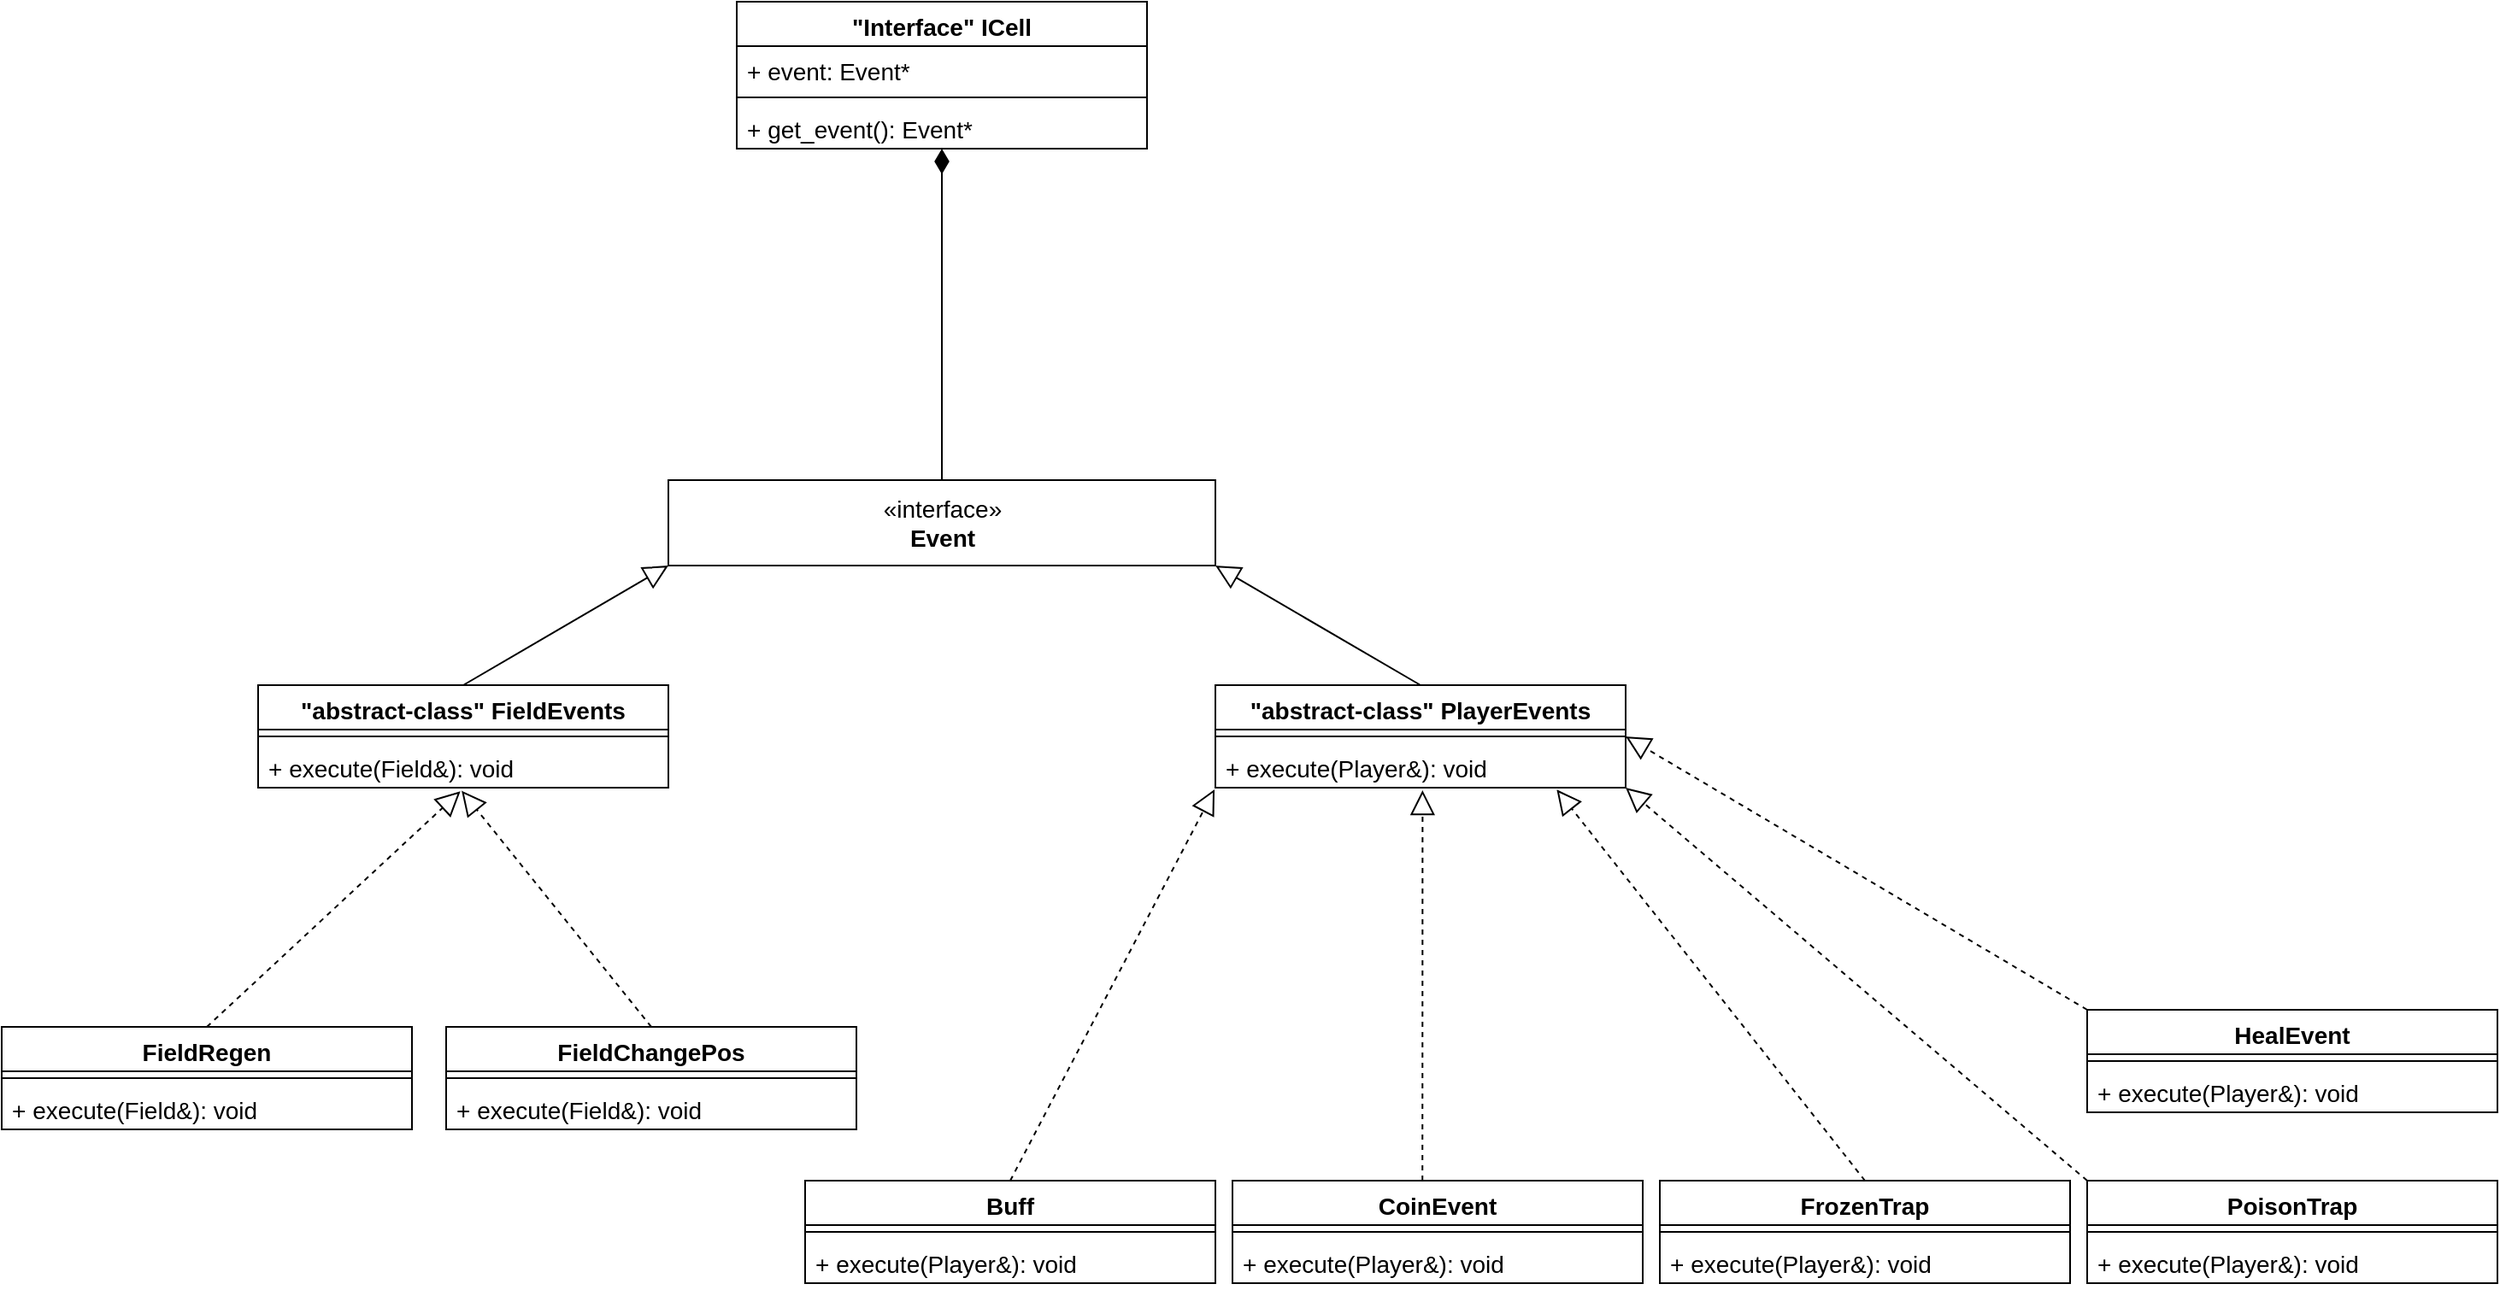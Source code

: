 <mxfile version="20.3.0" type="device"><diagram id="C5RBs43oDa-KdzZeNtuy" name="Page-1"><mxGraphModel dx="2249" dy="2034" grid="1" gridSize="10" guides="1" tooltips="1" connect="1" arrows="1" fold="1" page="1" pageScale="1" pageWidth="827" pageHeight="1169" math="0" shadow="0"><root><mxCell id="WIyWlLk6GJQsqaUBKTNV-0"/><mxCell id="WIyWlLk6GJQsqaUBKTNV-1" parent="WIyWlLk6GJQsqaUBKTNV-0"/><mxCell id="LVOIiAvqGi4wGBOBjNXe-46" value="&quot;abstract-class&quot; PlayerEvents" style="swimlane;fontStyle=1;align=center;verticalAlign=top;childLayout=stackLayout;horizontal=1;startSize=26;horizontalStack=0;resizeParent=1;resizeParentMax=0;resizeLast=0;collapsible=1;marginBottom=0;labelBackgroundColor=none;labelBorderColor=none;fontFamily=Helvetica;fontSize=14;html=0;" parent="WIyWlLk6GJQsqaUBKTNV-1" vertex="1"><mxGeometry x="480" y="120" width="240" height="60" as="geometry"/></mxCell><mxCell id="LVOIiAvqGi4wGBOBjNXe-48" value="" style="line;strokeWidth=1;fillColor=none;align=left;verticalAlign=middle;spacingTop=-1;spacingLeft=3;spacingRight=3;rotatable=0;labelPosition=right;points=[];portConstraint=eastwest;strokeColor=inherit;labelBackgroundColor=none;labelBorderColor=none;fontFamily=Helvetica;fontSize=14;html=0;" parent="LVOIiAvqGi4wGBOBjNXe-46" vertex="1"><mxGeometry y="26" width="240" height="8" as="geometry"/></mxCell><mxCell id="LVOIiAvqGi4wGBOBjNXe-49" value="+ execute(Player&amp;): void" style="text;strokeColor=none;fillColor=none;align=left;verticalAlign=top;spacingLeft=4;spacingRight=4;overflow=hidden;rotatable=0;points=[[0,0.5],[1,0.5]];portConstraint=eastwest;labelBackgroundColor=none;labelBorderColor=none;fontFamily=Helvetica;fontSize=14;html=0;" parent="LVOIiAvqGi4wGBOBjNXe-46" vertex="1"><mxGeometry y="34" width="240" height="26" as="geometry"/></mxCell><mxCell id="LVOIiAvqGi4wGBOBjNXe-77" value="&quot;Interface&quot; ICell" style="swimlane;fontStyle=1;align=center;verticalAlign=top;childLayout=stackLayout;horizontal=1;startSize=26;horizontalStack=0;resizeParent=1;resizeParentMax=0;resizeLast=0;collapsible=1;marginBottom=0;fontSize=14;" parent="WIyWlLk6GJQsqaUBKTNV-1" vertex="1"><mxGeometry x="200" y="-280" width="240" height="86" as="geometry"/></mxCell><mxCell id="LVOIiAvqGi4wGBOBjNXe-78" value="+ event: Event* " style="text;strokeColor=none;fillColor=none;align=left;verticalAlign=top;spacingLeft=4;spacingRight=4;overflow=hidden;rotatable=0;points=[[0,0.5],[1,0.5]];portConstraint=eastwest;fontSize=14;fontFamily=Helvetica;labelBackgroundColor=none;labelBorderColor=none;" parent="LVOIiAvqGi4wGBOBjNXe-77" vertex="1"><mxGeometry y="26" width="240" height="26" as="geometry"/></mxCell><mxCell id="LVOIiAvqGi4wGBOBjNXe-80" value="" style="line;strokeWidth=1;fillColor=none;align=left;verticalAlign=middle;spacingTop=-1;spacingLeft=3;spacingRight=3;rotatable=0;labelPosition=right;points=[];portConstraint=eastwest;strokeColor=inherit;fontSize=14;" parent="LVOIiAvqGi4wGBOBjNXe-77" vertex="1"><mxGeometry y="52" width="240" height="8" as="geometry"/></mxCell><mxCell id="LVOIiAvqGi4wGBOBjNXe-84" value="+ get_event(): Event*" style="text;strokeColor=none;fillColor=none;align=left;verticalAlign=top;spacingLeft=4;spacingRight=4;overflow=hidden;rotatable=0;points=[[0,0.5],[1,0.5]];portConstraint=eastwest;fontSize=14;" parent="LVOIiAvqGi4wGBOBjNXe-77" vertex="1"><mxGeometry y="60" width="240" height="26" as="geometry"/></mxCell><mxCell id="LVOIiAvqGi4wGBOBjNXe-86" value="CoinEvent" style="swimlane;fontStyle=1;align=center;verticalAlign=top;childLayout=stackLayout;horizontal=1;startSize=26;horizontalStack=0;resizeParent=1;resizeParentMax=0;resizeLast=0;collapsible=1;marginBottom=0;fontSize=14;" parent="WIyWlLk6GJQsqaUBKTNV-1" vertex="1"><mxGeometry x="490" y="410" width="240" height="60" as="geometry"/></mxCell><mxCell id="LVOIiAvqGi4wGBOBjNXe-88" value="" style="line;strokeWidth=1;fillColor=none;align=left;verticalAlign=middle;spacingTop=-1;spacingLeft=3;spacingRight=3;rotatable=0;labelPosition=right;points=[];portConstraint=eastwest;strokeColor=inherit;fontSize=14;" parent="LVOIiAvqGi4wGBOBjNXe-86" vertex="1"><mxGeometry y="26" width="240" height="8" as="geometry"/></mxCell><mxCell id="LVOIiAvqGi4wGBOBjNXe-100" value="+ execute(Player&amp;): void" style="text;strokeColor=none;fillColor=none;align=left;verticalAlign=top;spacingLeft=4;spacingRight=4;overflow=hidden;rotatable=0;points=[[0,0.5],[1,0.5]];portConstraint=eastwest;fontSize=14;" parent="LVOIiAvqGi4wGBOBjNXe-86" vertex="1"><mxGeometry y="34" width="240" height="26" as="geometry"/></mxCell><mxCell id="EtEikBUQGjtGXM3FBt7W-5" value="&quot;abstract-class&quot; FieldEvents" style="swimlane;fontStyle=1;align=center;verticalAlign=top;childLayout=stackLayout;horizontal=1;startSize=26;horizontalStack=0;resizeParent=1;resizeParentMax=0;resizeLast=0;collapsible=1;marginBottom=0;labelBackgroundColor=none;labelBorderColor=none;fontFamily=Helvetica;fontSize=14;html=0;" parent="WIyWlLk6GJQsqaUBKTNV-1" vertex="1"><mxGeometry x="-80" y="120" width="240" height="60" as="geometry"/></mxCell><mxCell id="EtEikBUQGjtGXM3FBt7W-6" value="" style="line;strokeWidth=1;fillColor=none;align=left;verticalAlign=middle;spacingTop=-1;spacingLeft=3;spacingRight=3;rotatable=0;labelPosition=right;points=[];portConstraint=eastwest;strokeColor=inherit;labelBackgroundColor=none;labelBorderColor=none;fontFamily=Helvetica;fontSize=14;html=0;" parent="EtEikBUQGjtGXM3FBt7W-5" vertex="1"><mxGeometry y="26" width="240" height="8" as="geometry"/></mxCell><mxCell id="EtEikBUQGjtGXM3FBt7W-7" value="+ execute(Field&amp;): void" style="text;strokeColor=none;fillColor=none;align=left;verticalAlign=top;spacingLeft=4;spacingRight=4;overflow=hidden;rotatable=0;points=[[0,0.5],[1,0.5]];portConstraint=eastwest;labelBackgroundColor=none;labelBorderColor=none;fontFamily=Helvetica;fontSize=14;html=0;" parent="EtEikBUQGjtGXM3FBt7W-5" vertex="1"><mxGeometry y="34" width="240" height="26" as="geometry"/></mxCell><mxCell id="EtEikBUQGjtGXM3FBt7W-12" value="Buff" style="swimlane;fontStyle=1;align=center;verticalAlign=top;childLayout=stackLayout;horizontal=1;startSize=26;horizontalStack=0;resizeParent=1;resizeParentMax=0;resizeLast=0;collapsible=1;marginBottom=0;fontSize=14;" parent="WIyWlLk6GJQsqaUBKTNV-1" vertex="1"><mxGeometry x="240" y="410" width="240" height="60" as="geometry"/></mxCell><mxCell id="EtEikBUQGjtGXM3FBt7W-13" value="" style="line;strokeWidth=1;fillColor=none;align=left;verticalAlign=middle;spacingTop=-1;spacingLeft=3;spacingRight=3;rotatable=0;labelPosition=right;points=[];portConstraint=eastwest;strokeColor=inherit;fontSize=14;" parent="EtEikBUQGjtGXM3FBt7W-12" vertex="1"><mxGeometry y="26" width="240" height="8" as="geometry"/></mxCell><mxCell id="EtEikBUQGjtGXM3FBt7W-14" value="+ execute(Player&amp;): void" style="text;strokeColor=none;fillColor=none;align=left;verticalAlign=top;spacingLeft=4;spacingRight=4;overflow=hidden;rotatable=0;points=[[0,0.5],[1,0.5]];portConstraint=eastwest;fontSize=14;" parent="EtEikBUQGjtGXM3FBt7W-12" vertex="1"><mxGeometry y="34" width="240" height="26" as="geometry"/></mxCell><mxCell id="EtEikBUQGjtGXM3FBt7W-15" value="PoisonTrap" style="swimlane;fontStyle=1;align=center;verticalAlign=top;childLayout=stackLayout;horizontal=1;startSize=26;horizontalStack=0;resizeParent=1;resizeParentMax=0;resizeLast=0;collapsible=1;marginBottom=0;fontSize=14;" parent="WIyWlLk6GJQsqaUBKTNV-1" vertex="1"><mxGeometry x="990" y="410" width="240" height="60" as="geometry"/></mxCell><mxCell id="EtEikBUQGjtGXM3FBt7W-16" value="" style="line;strokeWidth=1;fillColor=none;align=left;verticalAlign=middle;spacingTop=-1;spacingLeft=3;spacingRight=3;rotatable=0;labelPosition=right;points=[];portConstraint=eastwest;strokeColor=inherit;fontSize=14;" parent="EtEikBUQGjtGXM3FBt7W-15" vertex="1"><mxGeometry y="26" width="240" height="8" as="geometry"/></mxCell><mxCell id="EtEikBUQGjtGXM3FBt7W-17" value="+ execute(Player&amp;): void" style="text;strokeColor=none;fillColor=none;align=left;verticalAlign=top;spacingLeft=4;spacingRight=4;overflow=hidden;rotatable=0;points=[[0,0.5],[1,0.5]];portConstraint=eastwest;fontSize=14;" parent="EtEikBUQGjtGXM3FBt7W-15" vertex="1"><mxGeometry y="34" width="240" height="26" as="geometry"/></mxCell><mxCell id="EtEikBUQGjtGXM3FBt7W-18" value="FrozenTrap" style="swimlane;fontStyle=1;align=center;verticalAlign=top;childLayout=stackLayout;horizontal=1;startSize=26;horizontalStack=0;resizeParent=1;resizeParentMax=0;resizeLast=0;collapsible=1;marginBottom=0;fontSize=14;" parent="WIyWlLk6GJQsqaUBKTNV-1" vertex="1"><mxGeometry x="740" y="410" width="240" height="60" as="geometry"/></mxCell><mxCell id="EtEikBUQGjtGXM3FBt7W-19" value="" style="line;strokeWidth=1;fillColor=none;align=left;verticalAlign=middle;spacingTop=-1;spacingLeft=3;spacingRight=3;rotatable=0;labelPosition=right;points=[];portConstraint=eastwest;strokeColor=inherit;fontSize=14;" parent="EtEikBUQGjtGXM3FBt7W-18" vertex="1"><mxGeometry y="26" width="240" height="8" as="geometry"/></mxCell><mxCell id="EtEikBUQGjtGXM3FBt7W-20" value="+ execute(Player&amp;): void" style="text;strokeColor=none;fillColor=none;align=left;verticalAlign=top;spacingLeft=4;spacingRight=4;overflow=hidden;rotatable=0;points=[[0,0.5],[1,0.5]];portConstraint=eastwest;fontSize=14;" parent="EtEikBUQGjtGXM3FBt7W-18" vertex="1"><mxGeometry y="34" width="240" height="26" as="geometry"/></mxCell><mxCell id="EtEikBUQGjtGXM3FBt7W-21" value="FieldRegen" style="swimlane;fontStyle=1;align=center;verticalAlign=top;childLayout=stackLayout;horizontal=1;startSize=26;horizontalStack=0;resizeParent=1;resizeParentMax=0;resizeLast=0;collapsible=1;marginBottom=0;labelBackgroundColor=none;labelBorderColor=none;fontFamily=Helvetica;fontSize=14;html=0;" parent="WIyWlLk6GJQsqaUBKTNV-1" vertex="1"><mxGeometry x="-230" y="320" width="240" height="60" as="geometry"/></mxCell><mxCell id="EtEikBUQGjtGXM3FBt7W-22" value="" style="line;strokeWidth=1;fillColor=none;align=left;verticalAlign=middle;spacingTop=-1;spacingLeft=3;spacingRight=3;rotatable=0;labelPosition=right;points=[];portConstraint=eastwest;strokeColor=inherit;labelBackgroundColor=none;labelBorderColor=none;fontFamily=Helvetica;fontSize=14;html=0;" parent="EtEikBUQGjtGXM3FBt7W-21" vertex="1"><mxGeometry y="26" width="240" height="8" as="geometry"/></mxCell><mxCell id="EtEikBUQGjtGXM3FBt7W-23" value="+ execute(Field&amp;): void" style="text;strokeColor=none;fillColor=none;align=left;verticalAlign=top;spacingLeft=4;spacingRight=4;overflow=hidden;rotatable=0;points=[[0,0.5],[1,0.5]];portConstraint=eastwest;labelBackgroundColor=none;labelBorderColor=none;fontFamily=Helvetica;fontSize=14;html=0;" parent="EtEikBUQGjtGXM3FBt7W-21" vertex="1"><mxGeometry y="34" width="240" height="26" as="geometry"/></mxCell><mxCell id="EtEikBUQGjtGXM3FBt7W-32" value="&lt;font style=&quot;font-size: 14px;&quot;&gt;«interface»&lt;br&gt;&lt;b&gt;Event&lt;/b&gt;&lt;/font&gt;" style="html=1;" parent="WIyWlLk6GJQsqaUBKTNV-1" vertex="1"><mxGeometry x="160" width="320" height="50" as="geometry"/></mxCell><mxCell id="4o8DbjGnDd4jBlM4evO9-0" value="FieldChangePos" style="swimlane;fontStyle=1;align=center;verticalAlign=top;childLayout=stackLayout;horizontal=1;startSize=26;horizontalStack=0;resizeParent=1;resizeParentMax=0;resizeLast=0;collapsible=1;marginBottom=0;labelBackgroundColor=none;labelBorderColor=none;fontFamily=Helvetica;fontSize=14;html=0;" parent="WIyWlLk6GJQsqaUBKTNV-1" vertex="1"><mxGeometry x="30" y="320" width="240" height="60" as="geometry"/></mxCell><mxCell id="4o8DbjGnDd4jBlM4evO9-1" value="" style="line;strokeWidth=1;fillColor=none;align=left;verticalAlign=middle;spacingTop=-1;spacingLeft=3;spacingRight=3;rotatable=0;labelPosition=right;points=[];portConstraint=eastwest;strokeColor=inherit;labelBackgroundColor=none;labelBorderColor=none;fontFamily=Helvetica;fontSize=14;html=0;" parent="4o8DbjGnDd4jBlM4evO9-0" vertex="1"><mxGeometry y="26" width="240" height="8" as="geometry"/></mxCell><mxCell id="4o8DbjGnDd4jBlM4evO9-2" value="+ execute(Field&amp;): void" style="text;strokeColor=none;fillColor=none;align=left;verticalAlign=top;spacingLeft=4;spacingRight=4;overflow=hidden;rotatable=0;points=[[0,0.5],[1,0.5]];portConstraint=eastwest;labelBackgroundColor=none;labelBorderColor=none;fontFamily=Helvetica;fontSize=14;html=0;" parent="4o8DbjGnDd4jBlM4evO9-0" vertex="1"><mxGeometry y="34" width="240" height="26" as="geometry"/></mxCell><mxCell id="4o8DbjGnDd4jBlM4evO9-3" value="" style="endArrow=block;dashed=1;endFill=0;endSize=12;html=1;rounded=0;exitX=0.5;exitY=0;exitDx=0;exitDy=0;entryX=0.493;entryY=1.082;entryDx=0;entryDy=0;entryPerimeter=0;" parent="WIyWlLk6GJQsqaUBKTNV-1" source="EtEikBUQGjtGXM3FBt7W-21" target="EtEikBUQGjtGXM3FBt7W-7" edge="1"><mxGeometry width="160" relative="1" as="geometry"><mxPoint x="-210" y="260" as="sourcePoint"/><mxPoint x="50" y="190" as="targetPoint"/></mxGeometry></mxCell><mxCell id="4o8DbjGnDd4jBlM4evO9-4" value="" style="endArrow=block;dashed=1;endFill=0;endSize=12;html=1;rounded=0;exitX=0.5;exitY=0;exitDx=0;exitDy=0;entryX=0.496;entryY=1.069;entryDx=0;entryDy=0;entryPerimeter=0;" parent="WIyWlLk6GJQsqaUBKTNV-1" source="4o8DbjGnDd4jBlM4evO9-0" target="EtEikBUQGjtGXM3FBt7W-7" edge="1"><mxGeometry width="160" relative="1" as="geometry"><mxPoint x="140" y="307.87" as="sourcePoint"/><mxPoint x="288.32" y="170.002" as="targetPoint"/></mxGeometry></mxCell><mxCell id="4o8DbjGnDd4jBlM4evO9-5" value="" style="endArrow=block;endFill=0;endSize=12;html=1;rounded=0;entryX=0;entryY=1;entryDx=0;entryDy=0;exitX=0.5;exitY=0;exitDx=0;exitDy=0;" parent="WIyWlLk6GJQsqaUBKTNV-1" source="EtEikBUQGjtGXM3FBt7W-5" target="EtEikBUQGjtGXM3FBt7W-32" edge="1"><mxGeometry width="160" relative="1" as="geometry"><mxPoint x="50" y="90" as="sourcePoint"/><mxPoint x="210" y="90" as="targetPoint"/></mxGeometry></mxCell><mxCell id="4o8DbjGnDd4jBlM4evO9-6" value="" style="endArrow=block;endFill=0;endSize=12;html=1;rounded=0;entryX=1;entryY=1;entryDx=0;entryDy=0;exitX=0.5;exitY=0;exitDx=0;exitDy=0;" parent="WIyWlLk6GJQsqaUBKTNV-1" source="LVOIiAvqGi4wGBOBjNXe-46" target="EtEikBUQGjtGXM3FBt7W-32" edge="1"><mxGeometry width="160" relative="1" as="geometry"><mxPoint x="650" y="70" as="sourcePoint"/><mxPoint x="770" as="targetPoint"/></mxGeometry></mxCell><mxCell id="4o8DbjGnDd4jBlM4evO9-8" value="HealEvent" style="swimlane;fontStyle=1;align=center;verticalAlign=top;childLayout=stackLayout;horizontal=1;startSize=26;horizontalStack=0;resizeParent=1;resizeParentMax=0;resizeLast=0;collapsible=1;marginBottom=0;fontSize=14;" parent="WIyWlLk6GJQsqaUBKTNV-1" vertex="1"><mxGeometry x="990" y="310" width="240" height="60" as="geometry"/></mxCell><mxCell id="4o8DbjGnDd4jBlM4evO9-9" value="" style="line;strokeWidth=1;fillColor=none;align=left;verticalAlign=middle;spacingTop=-1;spacingLeft=3;spacingRight=3;rotatable=0;labelPosition=right;points=[];portConstraint=eastwest;strokeColor=inherit;fontSize=14;" parent="4o8DbjGnDd4jBlM4evO9-8" vertex="1"><mxGeometry y="26" width="240" height="8" as="geometry"/></mxCell><mxCell id="4o8DbjGnDd4jBlM4evO9-10" value="+ execute(Player&amp;): void" style="text;strokeColor=none;fillColor=none;align=left;verticalAlign=top;spacingLeft=4;spacingRight=4;overflow=hidden;rotatable=0;points=[[0,0.5],[1,0.5]];portConstraint=eastwest;fontSize=14;" parent="4o8DbjGnDd4jBlM4evO9-8" vertex="1"><mxGeometry y="34" width="240" height="26" as="geometry"/></mxCell><mxCell id="4o8DbjGnDd4jBlM4evO9-11" value="" style="endArrow=diamondThin;endFill=1;endSize=12;html=1;rounded=0;entryX=0.5;entryY=1;entryDx=0;entryDy=0;exitX=0.5;exitY=0;exitDx=0;exitDy=0;" parent="WIyWlLk6GJQsqaUBKTNV-1" source="EtEikBUQGjtGXM3FBt7W-32" target="LVOIiAvqGi4wGBOBjNXe-77" edge="1"><mxGeometry width="160" relative="1" as="geometry"><mxPoint x="160" y="-90" as="sourcePoint"/><mxPoint x="320" y="-170" as="targetPoint"/></mxGeometry></mxCell><mxCell id="4o8DbjGnDd4jBlM4evO9-12" value="" style="endArrow=block;dashed=1;endFill=0;endSize=12;html=1;rounded=0;exitX=0.5;exitY=0;exitDx=0;exitDy=0;entryX=-0.002;entryY=1.038;entryDx=0;entryDy=0;entryPerimeter=0;" parent="WIyWlLk6GJQsqaUBKTNV-1" source="EtEikBUQGjtGXM3FBt7W-12" target="LVOIiAvqGi4wGBOBjNXe-49" edge="1"><mxGeometry width="160" relative="1" as="geometry"><mxPoint x="400.96" y="359.1" as="sourcePoint"/><mxPoint x="290.0" y="220.894" as="targetPoint"/></mxGeometry></mxCell><mxCell id="4o8DbjGnDd4jBlM4evO9-13" value="" style="endArrow=block;dashed=1;endFill=0;endSize=12;html=1;rounded=0;exitX=0.463;exitY=0;exitDx=0;exitDy=0;entryX=0.505;entryY=1.06;entryDx=0;entryDy=0;entryPerimeter=0;exitPerimeter=0;" parent="WIyWlLk6GJQsqaUBKTNV-1" source="LVOIiAvqGi4wGBOBjNXe-86" target="LVOIiAvqGi4wGBOBjNXe-49" edge="1"><mxGeometry width="160" relative="1" as="geometry"><mxPoint x="530" y="420" as="sourcePoint"/><mxPoint x="649.52" y="190.988" as="targetPoint"/></mxGeometry></mxCell><mxCell id="4o8DbjGnDd4jBlM4evO9-14" value="" style="endArrow=block;dashed=1;endFill=0;endSize=12;html=1;rounded=0;exitX=0.5;exitY=0;exitDx=0;exitDy=0;entryX=0.832;entryY=1.043;entryDx=0;entryDy=0;entryPerimeter=0;" parent="WIyWlLk6GJQsqaUBKTNV-1" source="EtEikBUQGjtGXM3FBt7W-18" target="LVOIiAvqGi4wGBOBjNXe-49" edge="1"><mxGeometry width="160" relative="1" as="geometry"><mxPoint x="790.0" y="398.44" as="sourcePoint"/><mxPoint x="690" y="190" as="targetPoint"/></mxGeometry></mxCell><mxCell id="4o8DbjGnDd4jBlM4evO9-15" value="" style="endArrow=block;dashed=1;endFill=0;endSize=12;html=1;rounded=0;exitX=0;exitY=0;exitDx=0;exitDy=0;entryX=0.832;entryY=1.043;entryDx=0;entryDy=0;entryPerimeter=0;" parent="WIyWlLk6GJQsqaUBKTNV-1" source="EtEikBUQGjtGXM3FBt7W-15" edge="1"><mxGeometry width="160" relative="1" as="geometry"><mxPoint x="900.32" y="408.88" as="sourcePoint"/><mxPoint x="720.0" y="179.998" as="targetPoint"/></mxGeometry></mxCell><mxCell id="4o8DbjGnDd4jBlM4evO9-16" value="" style="endArrow=block;dashed=1;endFill=0;endSize=12;html=1;rounded=0;exitX=0;exitY=0;exitDx=0;exitDy=0;entryX=1;entryY=0.5;entryDx=0;entryDy=0;" parent="WIyWlLk6GJQsqaUBKTNV-1" source="4o8DbjGnDd4jBlM4evO9-8" target="LVOIiAvqGi4wGBOBjNXe-46" edge="1"><mxGeometry width="160" relative="1" as="geometry"><mxPoint x="1020.0" y="210" as="sourcePoint"/><mxPoint x="750.0" y="-20.002" as="targetPoint"/></mxGeometry></mxCell></root></mxGraphModel></diagram></mxfile>